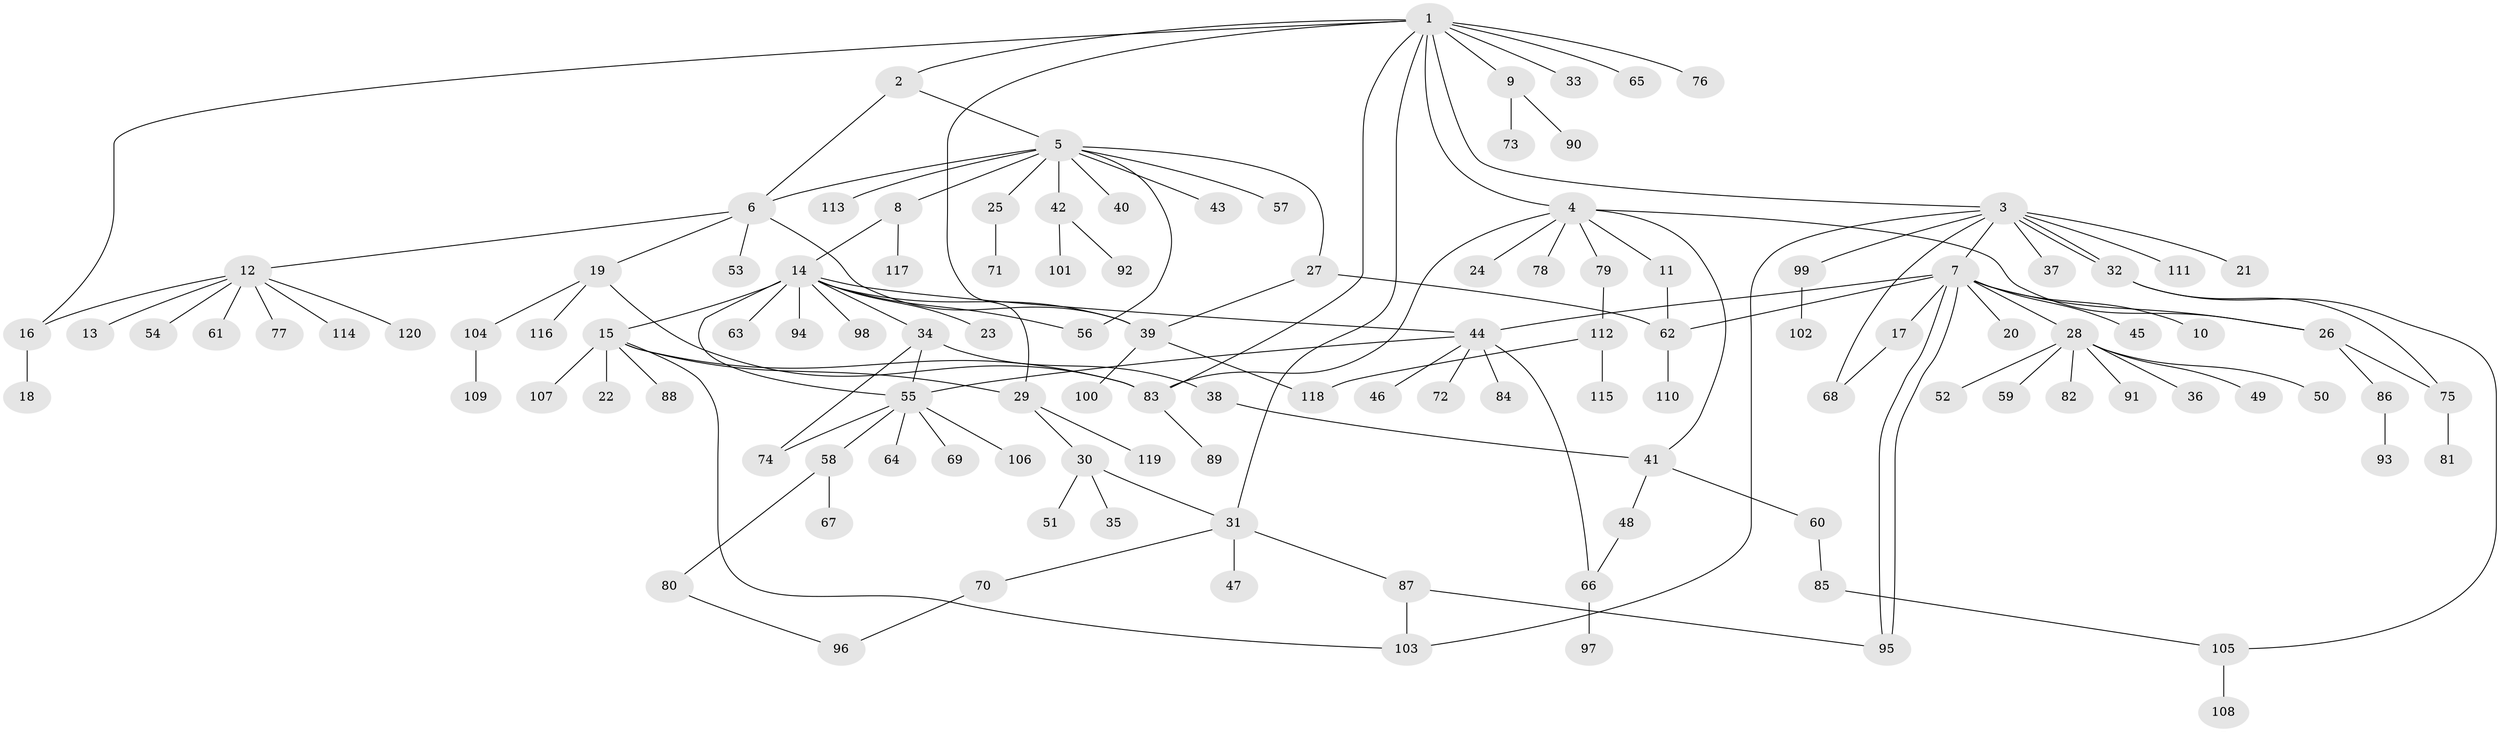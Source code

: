 // coarse degree distribution, {12: 0.011235955056179775, 6: 0.033707865168539325, 10: 0.056179775280898875, 11: 0.011235955056179775, 2: 0.1348314606741573, 1: 0.5842696629213483, 7: 0.033707865168539325, 4: 0.0449438202247191, 3: 0.07865168539325842, 5: 0.011235955056179775}
// Generated by graph-tools (version 1.1) at 2025/23/03/03/25 07:23:51]
// undirected, 120 vertices, 148 edges
graph export_dot {
graph [start="1"]
  node [color=gray90,style=filled];
  1;
  2;
  3;
  4;
  5;
  6;
  7;
  8;
  9;
  10;
  11;
  12;
  13;
  14;
  15;
  16;
  17;
  18;
  19;
  20;
  21;
  22;
  23;
  24;
  25;
  26;
  27;
  28;
  29;
  30;
  31;
  32;
  33;
  34;
  35;
  36;
  37;
  38;
  39;
  40;
  41;
  42;
  43;
  44;
  45;
  46;
  47;
  48;
  49;
  50;
  51;
  52;
  53;
  54;
  55;
  56;
  57;
  58;
  59;
  60;
  61;
  62;
  63;
  64;
  65;
  66;
  67;
  68;
  69;
  70;
  71;
  72;
  73;
  74;
  75;
  76;
  77;
  78;
  79;
  80;
  81;
  82;
  83;
  84;
  85;
  86;
  87;
  88;
  89;
  90;
  91;
  92;
  93;
  94;
  95;
  96;
  97;
  98;
  99;
  100;
  101;
  102;
  103;
  104;
  105;
  106;
  107;
  108;
  109;
  110;
  111;
  112;
  113;
  114;
  115;
  116;
  117;
  118;
  119;
  120;
  1 -- 2;
  1 -- 3;
  1 -- 4;
  1 -- 9;
  1 -- 16;
  1 -- 29;
  1 -- 31;
  1 -- 33;
  1 -- 65;
  1 -- 76;
  1 -- 83;
  2 -- 5;
  2 -- 6;
  3 -- 7;
  3 -- 21;
  3 -- 32;
  3 -- 32;
  3 -- 37;
  3 -- 68;
  3 -- 99;
  3 -- 103;
  3 -- 111;
  4 -- 11;
  4 -- 24;
  4 -- 26;
  4 -- 41;
  4 -- 78;
  4 -- 79;
  4 -- 83;
  5 -- 6;
  5 -- 8;
  5 -- 25;
  5 -- 27;
  5 -- 40;
  5 -- 42;
  5 -- 43;
  5 -- 56;
  5 -- 57;
  5 -- 113;
  6 -- 12;
  6 -- 19;
  6 -- 39;
  6 -- 53;
  7 -- 10;
  7 -- 17;
  7 -- 20;
  7 -- 26;
  7 -- 28;
  7 -- 44;
  7 -- 45;
  7 -- 62;
  7 -- 95;
  7 -- 95;
  8 -- 14;
  8 -- 117;
  9 -- 73;
  9 -- 90;
  11 -- 62;
  12 -- 13;
  12 -- 16;
  12 -- 54;
  12 -- 61;
  12 -- 77;
  12 -- 114;
  12 -- 120;
  14 -- 15;
  14 -- 23;
  14 -- 34;
  14 -- 39;
  14 -- 44;
  14 -- 55;
  14 -- 56;
  14 -- 63;
  14 -- 94;
  14 -- 98;
  15 -- 22;
  15 -- 29;
  15 -- 83;
  15 -- 88;
  15 -- 103;
  15 -- 107;
  16 -- 18;
  17 -- 68;
  19 -- 83;
  19 -- 104;
  19 -- 116;
  25 -- 71;
  26 -- 75;
  26 -- 86;
  27 -- 39;
  27 -- 62;
  28 -- 36;
  28 -- 49;
  28 -- 50;
  28 -- 52;
  28 -- 59;
  28 -- 82;
  28 -- 91;
  29 -- 30;
  29 -- 119;
  30 -- 31;
  30 -- 35;
  30 -- 51;
  31 -- 47;
  31 -- 70;
  31 -- 87;
  32 -- 75;
  32 -- 105;
  34 -- 38;
  34 -- 55;
  34 -- 74;
  38 -- 41;
  39 -- 100;
  39 -- 118;
  41 -- 48;
  41 -- 60;
  42 -- 92;
  42 -- 101;
  44 -- 46;
  44 -- 55;
  44 -- 66;
  44 -- 72;
  44 -- 84;
  48 -- 66;
  55 -- 58;
  55 -- 64;
  55 -- 69;
  55 -- 74;
  55 -- 106;
  58 -- 67;
  58 -- 80;
  60 -- 85;
  62 -- 110;
  66 -- 97;
  70 -- 96;
  75 -- 81;
  79 -- 112;
  80 -- 96;
  83 -- 89;
  85 -- 105;
  86 -- 93;
  87 -- 95;
  87 -- 103;
  99 -- 102;
  104 -- 109;
  105 -- 108;
  112 -- 115;
  112 -- 118;
}
